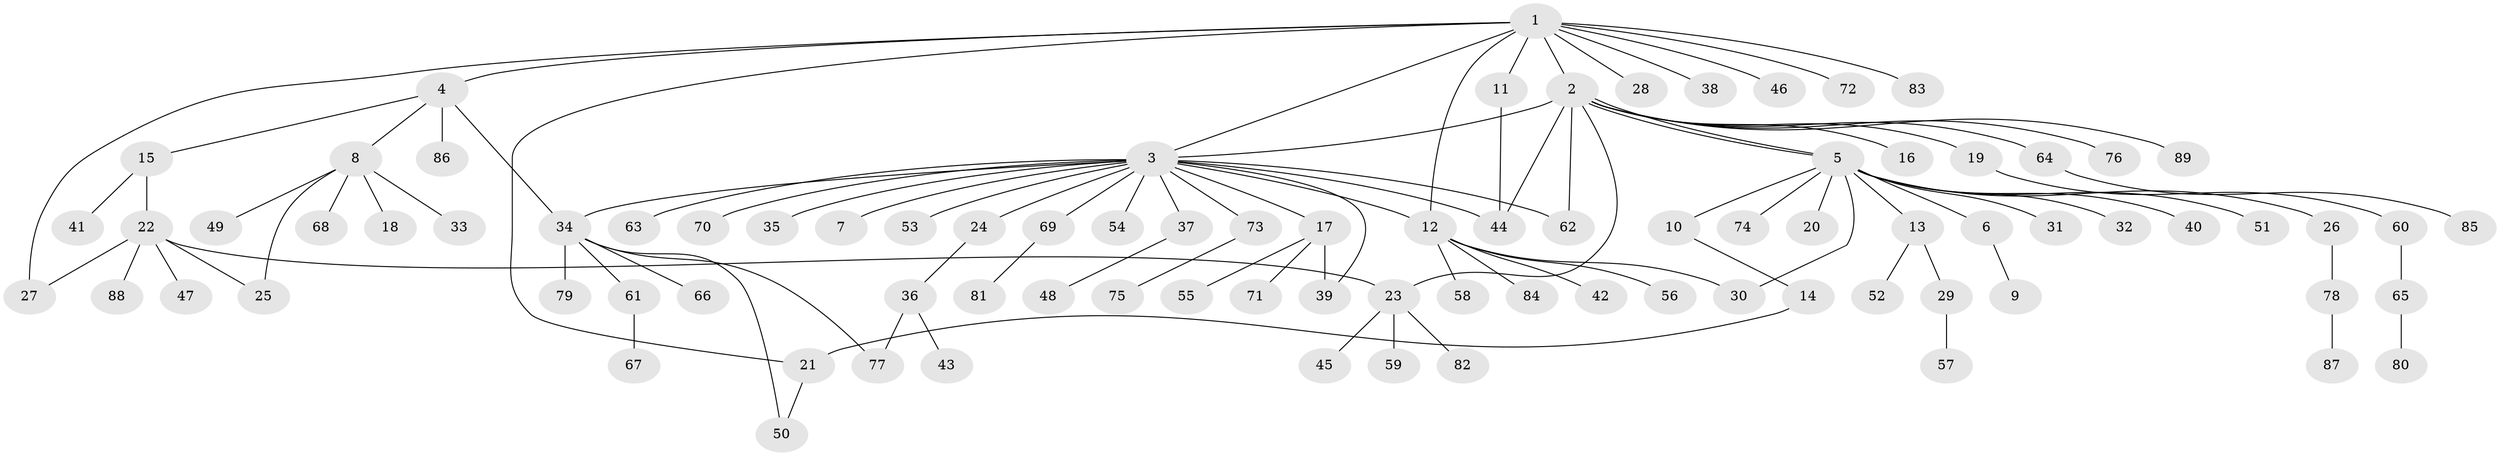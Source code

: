 // Generated by graph-tools (version 1.1) at 2025/50/03/09/25 03:50:00]
// undirected, 89 vertices, 103 edges
graph export_dot {
graph [start="1"]
  node [color=gray90,style=filled];
  1;
  2;
  3;
  4;
  5;
  6;
  7;
  8;
  9;
  10;
  11;
  12;
  13;
  14;
  15;
  16;
  17;
  18;
  19;
  20;
  21;
  22;
  23;
  24;
  25;
  26;
  27;
  28;
  29;
  30;
  31;
  32;
  33;
  34;
  35;
  36;
  37;
  38;
  39;
  40;
  41;
  42;
  43;
  44;
  45;
  46;
  47;
  48;
  49;
  50;
  51;
  52;
  53;
  54;
  55;
  56;
  57;
  58;
  59;
  60;
  61;
  62;
  63;
  64;
  65;
  66;
  67;
  68;
  69;
  70;
  71;
  72;
  73;
  74;
  75;
  76;
  77;
  78;
  79;
  80;
  81;
  82;
  83;
  84;
  85;
  86;
  87;
  88;
  89;
  1 -- 2;
  1 -- 3;
  1 -- 4;
  1 -- 11;
  1 -- 12;
  1 -- 21;
  1 -- 27;
  1 -- 28;
  1 -- 38;
  1 -- 46;
  1 -- 72;
  1 -- 83;
  2 -- 3;
  2 -- 5;
  2 -- 5;
  2 -- 16;
  2 -- 19;
  2 -- 23;
  2 -- 44;
  2 -- 62;
  2 -- 64;
  2 -- 76;
  2 -- 89;
  3 -- 7;
  3 -- 12;
  3 -- 17;
  3 -- 24;
  3 -- 34;
  3 -- 35;
  3 -- 37;
  3 -- 39;
  3 -- 44;
  3 -- 53;
  3 -- 54;
  3 -- 62;
  3 -- 63;
  3 -- 69;
  3 -- 70;
  3 -- 73;
  4 -- 8;
  4 -- 15;
  4 -- 34;
  4 -- 86;
  5 -- 6;
  5 -- 10;
  5 -- 13;
  5 -- 20;
  5 -- 26;
  5 -- 30;
  5 -- 31;
  5 -- 32;
  5 -- 40;
  5 -- 51;
  5 -- 74;
  6 -- 9;
  8 -- 18;
  8 -- 25;
  8 -- 33;
  8 -- 49;
  8 -- 68;
  10 -- 14;
  11 -- 44;
  12 -- 30;
  12 -- 42;
  12 -- 56;
  12 -- 58;
  12 -- 84;
  13 -- 29;
  13 -- 52;
  14 -- 21;
  15 -- 22;
  15 -- 41;
  17 -- 39;
  17 -- 55;
  17 -- 71;
  19 -- 60;
  21 -- 50;
  22 -- 23;
  22 -- 25;
  22 -- 27;
  22 -- 47;
  22 -- 88;
  23 -- 45;
  23 -- 59;
  23 -- 82;
  24 -- 36;
  26 -- 78;
  29 -- 57;
  34 -- 50;
  34 -- 61;
  34 -- 66;
  34 -- 77;
  34 -- 79;
  36 -- 43;
  36 -- 77;
  37 -- 48;
  60 -- 65;
  61 -- 67;
  64 -- 85;
  65 -- 80;
  69 -- 81;
  73 -- 75;
  78 -- 87;
}
